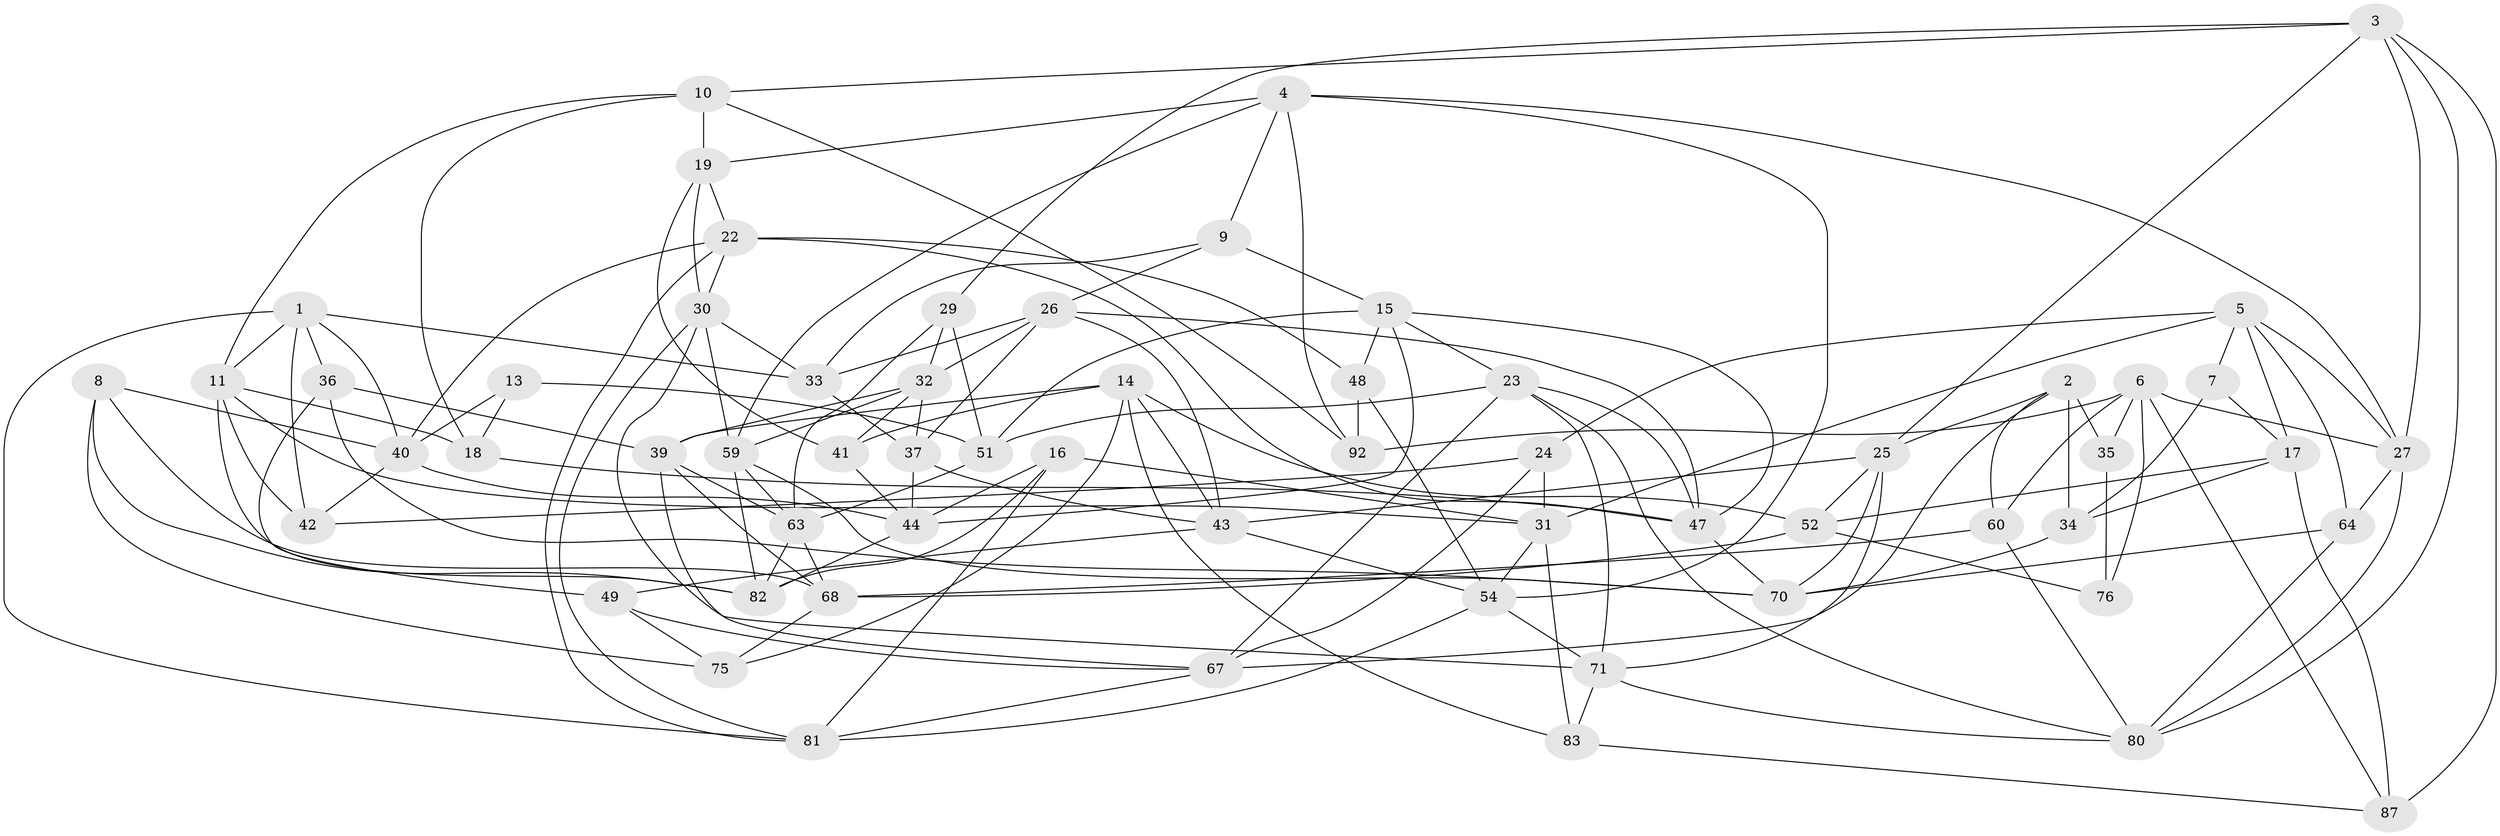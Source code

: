 // original degree distribution, {4: 1.0}
// Generated by graph-tools (version 1.1) at 2025/11/02/21/25 10:11:16]
// undirected, 61 vertices, 155 edges
graph export_dot {
graph [start="1"]
  node [color=gray90,style=filled];
  1 [super="+86"];
  2 [super="+55"];
  3 [super="+57"];
  4 [super="+38"];
  5 [super="+12"];
  6 [super="+72"];
  7;
  8;
  9;
  10 [super="+21"];
  11 [super="+66"];
  13;
  14 [super="+61"];
  15 [super="+77"];
  16;
  17 [super="+20"];
  18;
  19 [super="+98"];
  22 [super="+96"];
  23 [super="+28"];
  24;
  25 [super="+65"];
  26 [super="+46"];
  27 [super="+62"];
  29;
  30 [super="+88"];
  31 [super="+93"];
  32 [super="+50"];
  33 [super="+69"];
  34;
  35;
  36;
  37 [super="+100"];
  39 [super="+53"];
  40 [super="+58"];
  41;
  42;
  43 [super="+56"];
  44 [super="+45"];
  47 [super="+84"];
  48;
  49;
  51 [super="+78"];
  52 [super="+79"];
  54 [super="+99"];
  59 [super="+90"];
  60;
  63 [super="+73"];
  64;
  67 [super="+89"];
  68 [super="+94"];
  70 [super="+95"];
  71 [super="+74"];
  75;
  76;
  80 [super="+91"];
  81 [super="+85"];
  82 [super="+97"];
  83;
  87;
  92;
  1 -- 36;
  1 -- 42;
  1 -- 40;
  1 -- 81;
  1 -- 11;
  1 -- 33;
  2 -- 35 [weight=2];
  2 -- 60;
  2 -- 25;
  2 -- 67;
  2 -- 34;
  3 -- 10;
  3 -- 27;
  3 -- 80;
  3 -- 25;
  3 -- 29;
  3 -- 87;
  4 -- 9;
  4 -- 27;
  4 -- 54;
  4 -- 59;
  4 -- 19;
  4 -- 92;
  5 -- 7;
  5 -- 64;
  5 -- 17;
  5 -- 24;
  5 -- 27;
  5 -- 31;
  6 -- 87;
  6 -- 76;
  6 -- 60;
  6 -- 35;
  6 -- 27;
  6 -- 92;
  7 -- 34;
  7 -- 17 [weight=2];
  8 -- 75;
  8 -- 40;
  8 -- 82;
  8 -- 68;
  9 -- 33;
  9 -- 15;
  9 -- 26;
  10 -- 92;
  10 -- 19 [weight=2];
  10 -- 18;
  10 -- 11;
  11 -- 42;
  11 -- 18;
  11 -- 31;
  11 -- 82;
  13 -- 18;
  13 -- 51 [weight=2];
  13 -- 40;
  14 -- 43;
  14 -- 41;
  14 -- 75;
  14 -- 83;
  14 -- 52;
  14 -- 39;
  15 -- 48;
  15 -- 23;
  15 -- 51;
  15 -- 44;
  15 -- 47;
  16 -- 81;
  16 -- 44;
  16 -- 31;
  16 -- 82;
  17 -- 87;
  17 -- 34;
  17 -- 52;
  18 -- 47;
  19 -- 41;
  19 -- 30;
  19 -- 22;
  22 -- 30;
  22 -- 40;
  22 -- 81;
  22 -- 48;
  22 -- 47;
  23 -- 71;
  23 -- 80;
  23 -- 51;
  23 -- 47;
  23 -- 67;
  24 -- 42;
  24 -- 67;
  24 -- 31;
  25 -- 52;
  25 -- 43;
  25 -- 71;
  25 -- 70;
  26 -- 37;
  26 -- 32;
  26 -- 47;
  26 -- 43;
  26 -- 33;
  27 -- 64;
  27 -- 80;
  29 -- 63;
  29 -- 32;
  29 -- 51;
  30 -- 33;
  30 -- 81;
  30 -- 71;
  30 -- 59;
  31 -- 83;
  31 -- 54;
  32 -- 37;
  32 -- 39;
  32 -- 41;
  32 -- 59;
  33 -- 37 [weight=2];
  34 -- 70;
  35 -- 76;
  36 -- 49;
  36 -- 70;
  36 -- 39;
  37 -- 44;
  37 -- 43;
  39 -- 63;
  39 -- 68;
  39 -- 67;
  40 -- 44;
  40 -- 42;
  41 -- 44;
  43 -- 54;
  43 -- 49;
  44 -- 82;
  47 -- 70;
  48 -- 92;
  48 -- 54;
  49 -- 75;
  49 -- 67;
  51 -- 63;
  52 -- 76 [weight=2];
  52 -- 68;
  54 -- 81;
  54 -- 71;
  59 -- 82;
  59 -- 63;
  59 -- 70;
  60 -- 80;
  60 -- 68;
  63 -- 82;
  63 -- 68;
  64 -- 80;
  64 -- 70;
  67 -- 81;
  68 -- 75;
  71 -- 80;
  71 -- 83;
  83 -- 87;
}
